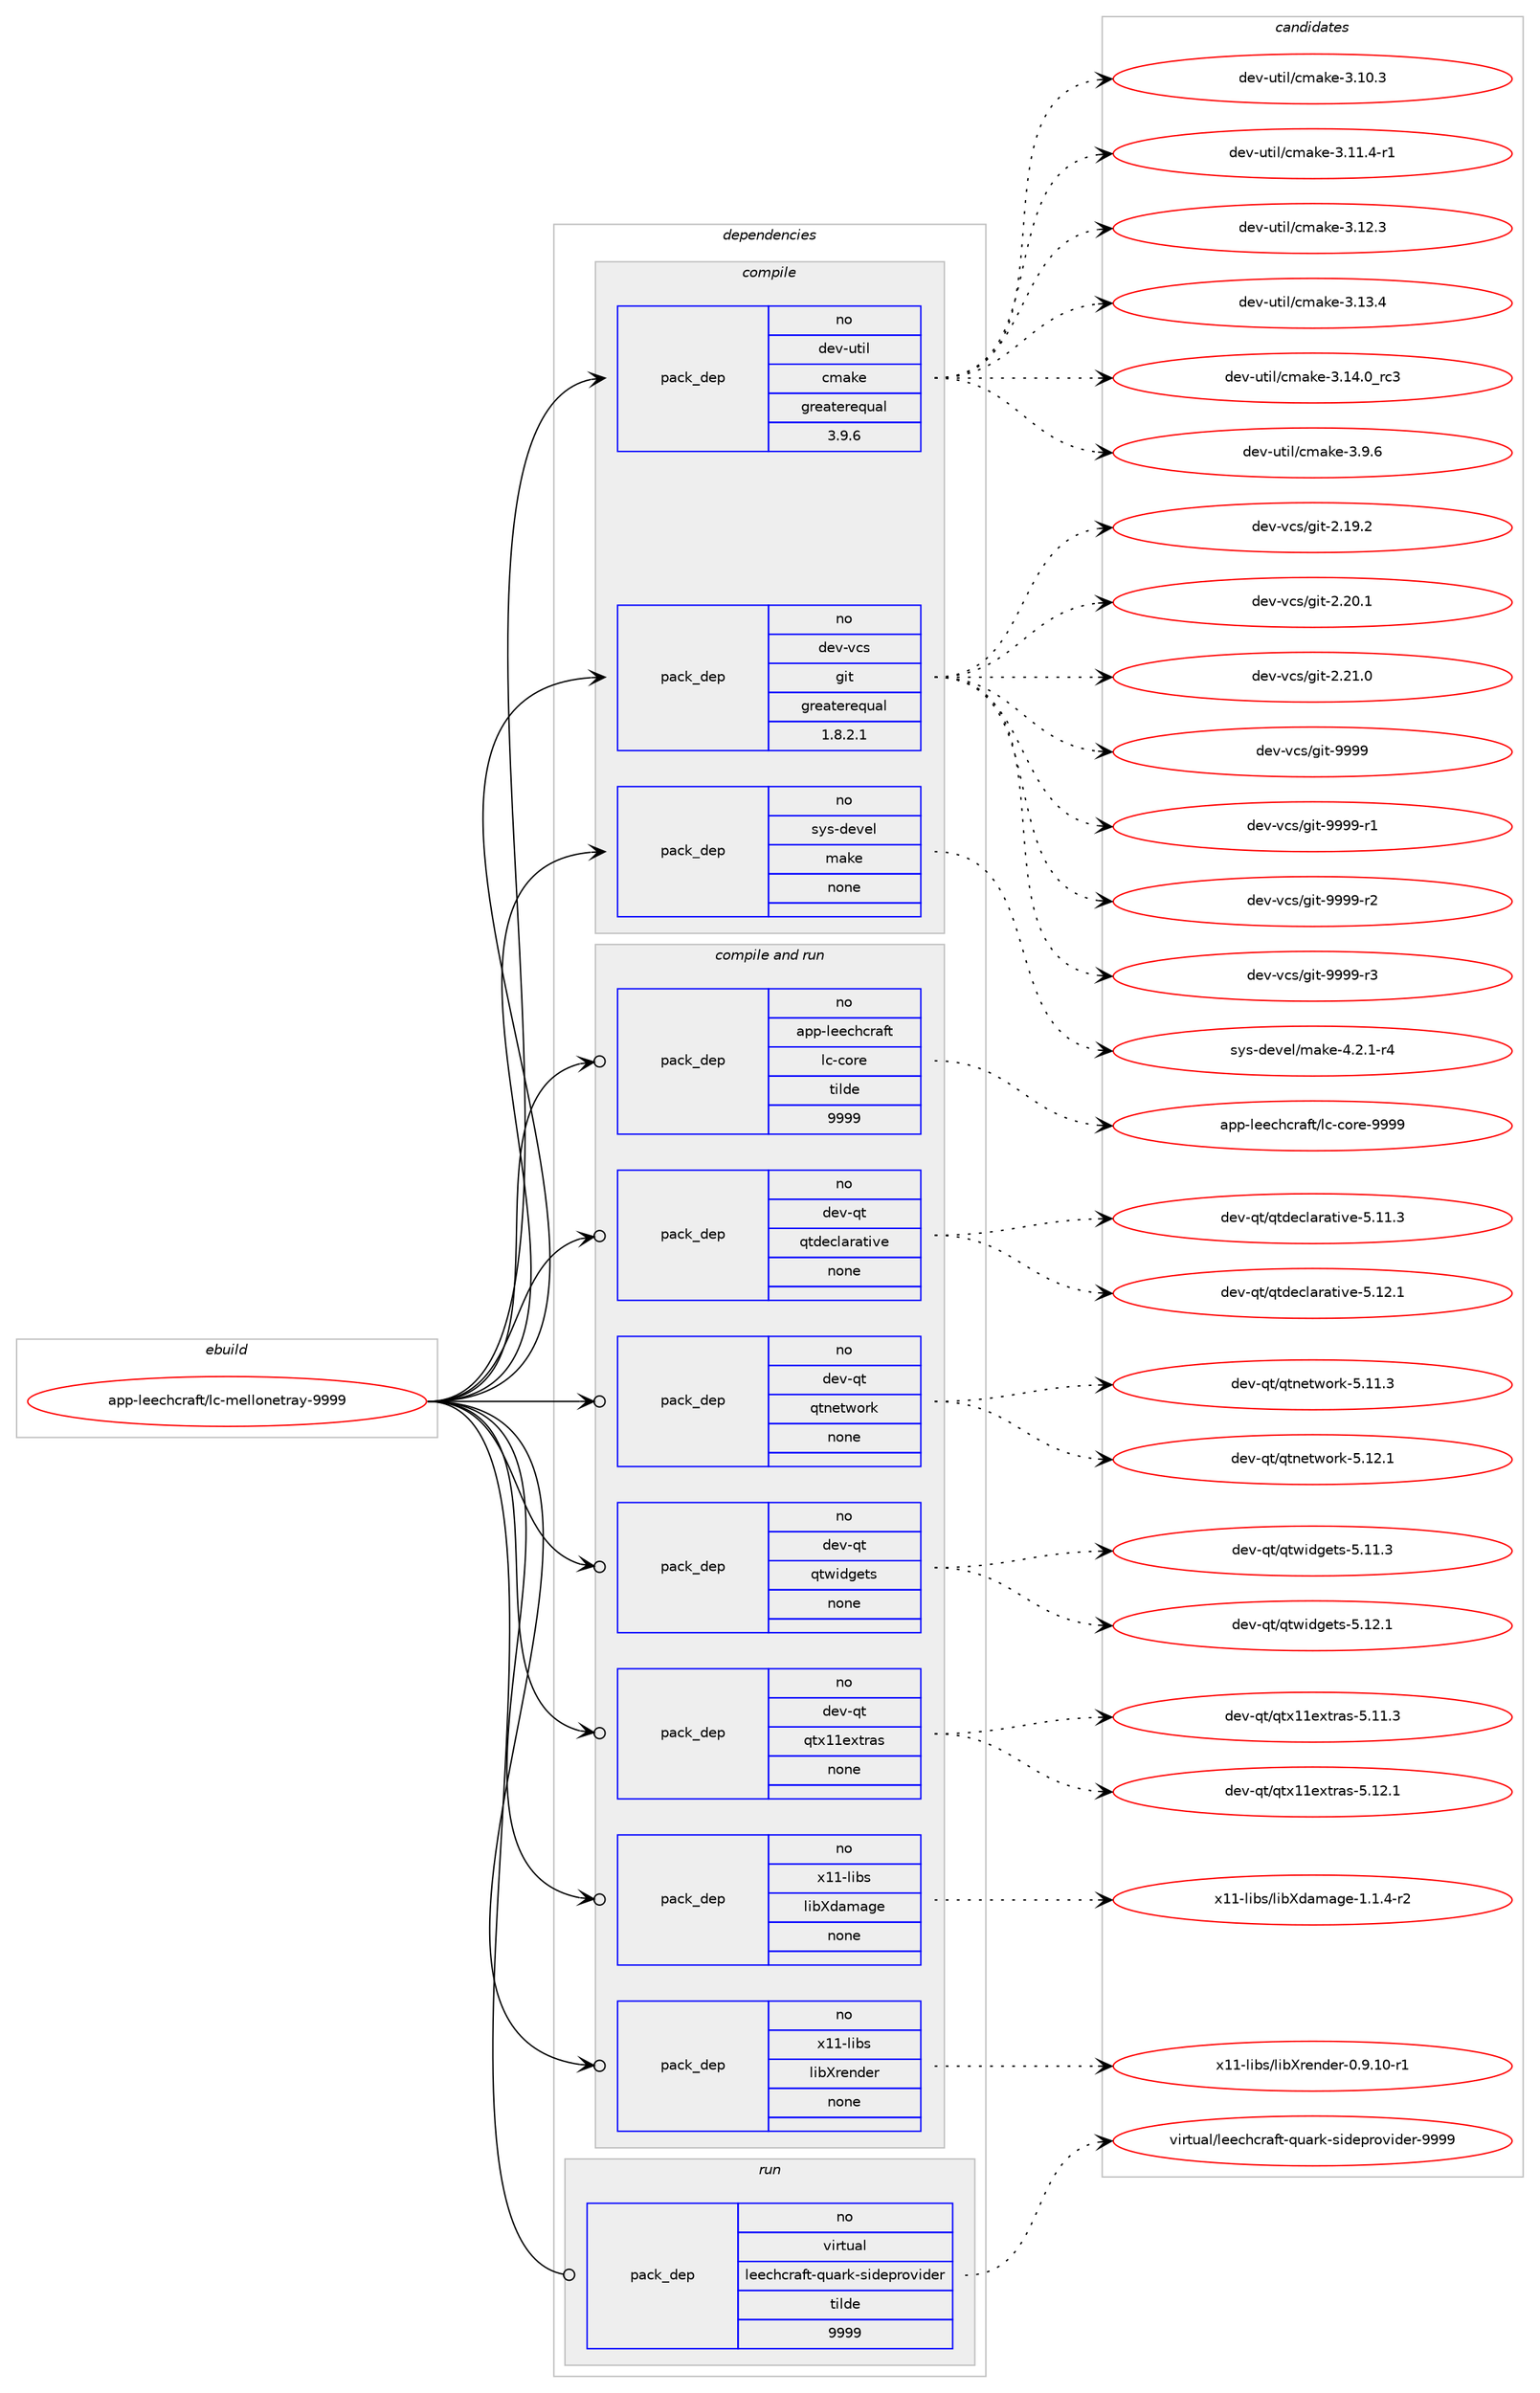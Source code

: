 digraph prolog {

# *************
# Graph options
# *************

newrank=true;
concentrate=true;
compound=true;
graph [rankdir=LR,fontname=Helvetica,fontsize=10,ranksep=1.5];#, ranksep=2.5, nodesep=0.2];
edge  [arrowhead=vee];
node  [fontname=Helvetica,fontsize=10];

# **********
# The ebuild
# **********

subgraph cluster_leftcol {
color=gray;
rank=same;
label=<<i>ebuild</i>>;
id [label="app-leechcraft/lc-mellonetray-9999", color=red, width=4, href="../app-leechcraft/lc-mellonetray-9999.svg"];
}

# ****************
# The dependencies
# ****************

subgraph cluster_midcol {
color=gray;
label=<<i>dependencies</i>>;
subgraph cluster_compile {
fillcolor="#eeeeee";
style=filled;
label=<<i>compile</i>>;
subgraph pack923980 {
dependency1297086 [label=<<TABLE BORDER="0" CELLBORDER="1" CELLSPACING="0" CELLPADDING="4" WIDTH="220"><TR><TD ROWSPAN="6" CELLPADDING="30">pack_dep</TD></TR><TR><TD WIDTH="110">no</TD></TR><TR><TD>dev-util</TD></TR><TR><TD>cmake</TD></TR><TR><TD>greaterequal</TD></TR><TR><TD>3.9.6</TD></TR></TABLE>>, shape=none, color=blue];
}
id:e -> dependency1297086:w [weight=20,style="solid",arrowhead="vee"];
subgraph pack923981 {
dependency1297087 [label=<<TABLE BORDER="0" CELLBORDER="1" CELLSPACING="0" CELLPADDING="4" WIDTH="220"><TR><TD ROWSPAN="6" CELLPADDING="30">pack_dep</TD></TR><TR><TD WIDTH="110">no</TD></TR><TR><TD>dev-vcs</TD></TR><TR><TD>git</TD></TR><TR><TD>greaterequal</TD></TR><TR><TD>1.8.2.1</TD></TR></TABLE>>, shape=none, color=blue];
}
id:e -> dependency1297087:w [weight=20,style="solid",arrowhead="vee"];
subgraph pack923982 {
dependency1297088 [label=<<TABLE BORDER="0" CELLBORDER="1" CELLSPACING="0" CELLPADDING="4" WIDTH="220"><TR><TD ROWSPAN="6" CELLPADDING="30">pack_dep</TD></TR><TR><TD WIDTH="110">no</TD></TR><TR><TD>sys-devel</TD></TR><TR><TD>make</TD></TR><TR><TD>none</TD></TR><TR><TD></TD></TR></TABLE>>, shape=none, color=blue];
}
id:e -> dependency1297088:w [weight=20,style="solid",arrowhead="vee"];
}
subgraph cluster_compileandrun {
fillcolor="#eeeeee";
style=filled;
label=<<i>compile and run</i>>;
subgraph pack923983 {
dependency1297089 [label=<<TABLE BORDER="0" CELLBORDER="1" CELLSPACING="0" CELLPADDING="4" WIDTH="220"><TR><TD ROWSPAN="6" CELLPADDING="30">pack_dep</TD></TR><TR><TD WIDTH="110">no</TD></TR><TR><TD>app-leechcraft</TD></TR><TR><TD>lc-core</TD></TR><TR><TD>tilde</TD></TR><TR><TD>9999</TD></TR></TABLE>>, shape=none, color=blue];
}
id:e -> dependency1297089:w [weight=20,style="solid",arrowhead="odotvee"];
subgraph pack923984 {
dependency1297090 [label=<<TABLE BORDER="0" CELLBORDER="1" CELLSPACING="0" CELLPADDING="4" WIDTH="220"><TR><TD ROWSPAN="6" CELLPADDING="30">pack_dep</TD></TR><TR><TD WIDTH="110">no</TD></TR><TR><TD>dev-qt</TD></TR><TR><TD>qtdeclarative</TD></TR><TR><TD>none</TD></TR><TR><TD></TD></TR></TABLE>>, shape=none, color=blue];
}
id:e -> dependency1297090:w [weight=20,style="solid",arrowhead="odotvee"];
subgraph pack923985 {
dependency1297091 [label=<<TABLE BORDER="0" CELLBORDER="1" CELLSPACING="0" CELLPADDING="4" WIDTH="220"><TR><TD ROWSPAN="6" CELLPADDING="30">pack_dep</TD></TR><TR><TD WIDTH="110">no</TD></TR><TR><TD>dev-qt</TD></TR><TR><TD>qtnetwork</TD></TR><TR><TD>none</TD></TR><TR><TD></TD></TR></TABLE>>, shape=none, color=blue];
}
id:e -> dependency1297091:w [weight=20,style="solid",arrowhead="odotvee"];
subgraph pack923986 {
dependency1297092 [label=<<TABLE BORDER="0" CELLBORDER="1" CELLSPACING="0" CELLPADDING="4" WIDTH="220"><TR><TD ROWSPAN="6" CELLPADDING="30">pack_dep</TD></TR><TR><TD WIDTH="110">no</TD></TR><TR><TD>dev-qt</TD></TR><TR><TD>qtwidgets</TD></TR><TR><TD>none</TD></TR><TR><TD></TD></TR></TABLE>>, shape=none, color=blue];
}
id:e -> dependency1297092:w [weight=20,style="solid",arrowhead="odotvee"];
subgraph pack923987 {
dependency1297093 [label=<<TABLE BORDER="0" CELLBORDER="1" CELLSPACING="0" CELLPADDING="4" WIDTH="220"><TR><TD ROWSPAN="6" CELLPADDING="30">pack_dep</TD></TR><TR><TD WIDTH="110">no</TD></TR><TR><TD>dev-qt</TD></TR><TR><TD>qtx11extras</TD></TR><TR><TD>none</TD></TR><TR><TD></TD></TR></TABLE>>, shape=none, color=blue];
}
id:e -> dependency1297093:w [weight=20,style="solid",arrowhead="odotvee"];
subgraph pack923988 {
dependency1297094 [label=<<TABLE BORDER="0" CELLBORDER="1" CELLSPACING="0" CELLPADDING="4" WIDTH="220"><TR><TD ROWSPAN="6" CELLPADDING="30">pack_dep</TD></TR><TR><TD WIDTH="110">no</TD></TR><TR><TD>x11-libs</TD></TR><TR><TD>libXdamage</TD></TR><TR><TD>none</TD></TR><TR><TD></TD></TR></TABLE>>, shape=none, color=blue];
}
id:e -> dependency1297094:w [weight=20,style="solid",arrowhead="odotvee"];
subgraph pack923989 {
dependency1297095 [label=<<TABLE BORDER="0" CELLBORDER="1" CELLSPACING="0" CELLPADDING="4" WIDTH="220"><TR><TD ROWSPAN="6" CELLPADDING="30">pack_dep</TD></TR><TR><TD WIDTH="110">no</TD></TR><TR><TD>x11-libs</TD></TR><TR><TD>libXrender</TD></TR><TR><TD>none</TD></TR><TR><TD></TD></TR></TABLE>>, shape=none, color=blue];
}
id:e -> dependency1297095:w [weight=20,style="solid",arrowhead="odotvee"];
}
subgraph cluster_run {
fillcolor="#eeeeee";
style=filled;
label=<<i>run</i>>;
subgraph pack923990 {
dependency1297096 [label=<<TABLE BORDER="0" CELLBORDER="1" CELLSPACING="0" CELLPADDING="4" WIDTH="220"><TR><TD ROWSPAN="6" CELLPADDING="30">pack_dep</TD></TR><TR><TD WIDTH="110">no</TD></TR><TR><TD>virtual</TD></TR><TR><TD>leechcraft-quark-sideprovider</TD></TR><TR><TD>tilde</TD></TR><TR><TD>9999</TD></TR></TABLE>>, shape=none, color=blue];
}
id:e -> dependency1297096:w [weight=20,style="solid",arrowhead="odot"];
}
}

# **************
# The candidates
# **************

subgraph cluster_choices {
rank=same;
color=gray;
label=<<i>candidates</i>>;

subgraph choice923980 {
color=black;
nodesep=1;
choice1001011184511711610510847991099710710145514649484651 [label="dev-util/cmake-3.10.3", color=red, width=4,href="../dev-util/cmake-3.10.3.svg"];
choice10010111845117116105108479910997107101455146494946524511449 [label="dev-util/cmake-3.11.4-r1", color=red, width=4,href="../dev-util/cmake-3.11.4-r1.svg"];
choice1001011184511711610510847991099710710145514649504651 [label="dev-util/cmake-3.12.3", color=red, width=4,href="../dev-util/cmake-3.12.3.svg"];
choice1001011184511711610510847991099710710145514649514652 [label="dev-util/cmake-3.13.4", color=red, width=4,href="../dev-util/cmake-3.13.4.svg"];
choice1001011184511711610510847991099710710145514649524648951149951 [label="dev-util/cmake-3.14.0_rc3", color=red, width=4,href="../dev-util/cmake-3.14.0_rc3.svg"];
choice10010111845117116105108479910997107101455146574654 [label="dev-util/cmake-3.9.6", color=red, width=4,href="../dev-util/cmake-3.9.6.svg"];
dependency1297086:e -> choice1001011184511711610510847991099710710145514649484651:w [style=dotted,weight="100"];
dependency1297086:e -> choice10010111845117116105108479910997107101455146494946524511449:w [style=dotted,weight="100"];
dependency1297086:e -> choice1001011184511711610510847991099710710145514649504651:w [style=dotted,weight="100"];
dependency1297086:e -> choice1001011184511711610510847991099710710145514649514652:w [style=dotted,weight="100"];
dependency1297086:e -> choice1001011184511711610510847991099710710145514649524648951149951:w [style=dotted,weight="100"];
dependency1297086:e -> choice10010111845117116105108479910997107101455146574654:w [style=dotted,weight="100"];
}
subgraph choice923981 {
color=black;
nodesep=1;
choice10010111845118991154710310511645504649574650 [label="dev-vcs/git-2.19.2", color=red, width=4,href="../dev-vcs/git-2.19.2.svg"];
choice10010111845118991154710310511645504650484649 [label="dev-vcs/git-2.20.1", color=red, width=4,href="../dev-vcs/git-2.20.1.svg"];
choice10010111845118991154710310511645504650494648 [label="dev-vcs/git-2.21.0", color=red, width=4,href="../dev-vcs/git-2.21.0.svg"];
choice1001011184511899115471031051164557575757 [label="dev-vcs/git-9999", color=red, width=4,href="../dev-vcs/git-9999.svg"];
choice10010111845118991154710310511645575757574511449 [label="dev-vcs/git-9999-r1", color=red, width=4,href="../dev-vcs/git-9999-r1.svg"];
choice10010111845118991154710310511645575757574511450 [label="dev-vcs/git-9999-r2", color=red, width=4,href="../dev-vcs/git-9999-r2.svg"];
choice10010111845118991154710310511645575757574511451 [label="dev-vcs/git-9999-r3", color=red, width=4,href="../dev-vcs/git-9999-r3.svg"];
dependency1297087:e -> choice10010111845118991154710310511645504649574650:w [style=dotted,weight="100"];
dependency1297087:e -> choice10010111845118991154710310511645504650484649:w [style=dotted,weight="100"];
dependency1297087:e -> choice10010111845118991154710310511645504650494648:w [style=dotted,weight="100"];
dependency1297087:e -> choice1001011184511899115471031051164557575757:w [style=dotted,weight="100"];
dependency1297087:e -> choice10010111845118991154710310511645575757574511449:w [style=dotted,weight="100"];
dependency1297087:e -> choice10010111845118991154710310511645575757574511450:w [style=dotted,weight="100"];
dependency1297087:e -> choice10010111845118991154710310511645575757574511451:w [style=dotted,weight="100"];
}
subgraph choice923982 {
color=black;
nodesep=1;
choice1151211154510010111810110847109971071014552465046494511452 [label="sys-devel/make-4.2.1-r4", color=red, width=4,href="../sys-devel/make-4.2.1-r4.svg"];
dependency1297088:e -> choice1151211154510010111810110847109971071014552465046494511452:w [style=dotted,weight="100"];
}
subgraph choice923983 {
color=black;
nodesep=1;
choice9711211245108101101991049911497102116471089945991111141014557575757 [label="app-leechcraft/lc-core-9999", color=red, width=4,href="../app-leechcraft/lc-core-9999.svg"];
dependency1297089:e -> choice9711211245108101101991049911497102116471089945991111141014557575757:w [style=dotted,weight="100"];
}
subgraph choice923984 {
color=black;
nodesep=1;
choice100101118451131164711311610010199108971149711610511810145534649494651 [label="dev-qt/qtdeclarative-5.11.3", color=red, width=4,href="../dev-qt/qtdeclarative-5.11.3.svg"];
choice100101118451131164711311610010199108971149711610511810145534649504649 [label="dev-qt/qtdeclarative-5.12.1", color=red, width=4,href="../dev-qt/qtdeclarative-5.12.1.svg"];
dependency1297090:e -> choice100101118451131164711311610010199108971149711610511810145534649494651:w [style=dotted,weight="100"];
dependency1297090:e -> choice100101118451131164711311610010199108971149711610511810145534649504649:w [style=dotted,weight="100"];
}
subgraph choice923985 {
color=black;
nodesep=1;
choice100101118451131164711311611010111611911111410745534649494651 [label="dev-qt/qtnetwork-5.11.3", color=red, width=4,href="../dev-qt/qtnetwork-5.11.3.svg"];
choice100101118451131164711311611010111611911111410745534649504649 [label="dev-qt/qtnetwork-5.12.1", color=red, width=4,href="../dev-qt/qtnetwork-5.12.1.svg"];
dependency1297091:e -> choice100101118451131164711311611010111611911111410745534649494651:w [style=dotted,weight="100"];
dependency1297091:e -> choice100101118451131164711311611010111611911111410745534649504649:w [style=dotted,weight="100"];
}
subgraph choice923986 {
color=black;
nodesep=1;
choice100101118451131164711311611910510010310111611545534649494651 [label="dev-qt/qtwidgets-5.11.3", color=red, width=4,href="../dev-qt/qtwidgets-5.11.3.svg"];
choice100101118451131164711311611910510010310111611545534649504649 [label="dev-qt/qtwidgets-5.12.1", color=red, width=4,href="../dev-qt/qtwidgets-5.12.1.svg"];
dependency1297092:e -> choice100101118451131164711311611910510010310111611545534649494651:w [style=dotted,weight="100"];
dependency1297092:e -> choice100101118451131164711311611910510010310111611545534649504649:w [style=dotted,weight="100"];
}
subgraph choice923987 {
color=black;
nodesep=1;
choice100101118451131164711311612049491011201161149711545534649494651 [label="dev-qt/qtx11extras-5.11.3", color=red, width=4,href="../dev-qt/qtx11extras-5.11.3.svg"];
choice100101118451131164711311612049491011201161149711545534649504649 [label="dev-qt/qtx11extras-5.12.1", color=red, width=4,href="../dev-qt/qtx11extras-5.12.1.svg"];
dependency1297093:e -> choice100101118451131164711311612049491011201161149711545534649494651:w [style=dotted,weight="100"];
dependency1297093:e -> choice100101118451131164711311612049491011201161149711545534649504649:w [style=dotted,weight="100"];
}
subgraph choice923988 {
color=black;
nodesep=1;
choice1204949451081059811547108105988810097109971031014549464946524511450 [label="x11-libs/libXdamage-1.1.4-r2", color=red, width=4,href="../x11-libs/libXdamage-1.1.4-r2.svg"];
dependency1297094:e -> choice1204949451081059811547108105988810097109971031014549464946524511450:w [style=dotted,weight="100"];
}
subgraph choice923989 {
color=black;
nodesep=1;
choice12049494510810598115471081059888114101110100101114454846574649484511449 [label="x11-libs/libXrender-0.9.10-r1", color=red, width=4,href="../x11-libs/libXrender-0.9.10-r1.svg"];
dependency1297095:e -> choice12049494510810598115471081059888114101110100101114454846574649484511449:w [style=dotted,weight="100"];
}
subgraph choice923990 {
color=black;
nodesep=1;
choice11810511411611797108471081011019910499114971021164511311797114107451151051001011121141111181051001011144557575757 [label="virtual/leechcraft-quark-sideprovider-9999", color=red, width=4,href="../virtual/leechcraft-quark-sideprovider-9999.svg"];
dependency1297096:e -> choice11810511411611797108471081011019910499114971021164511311797114107451151051001011121141111181051001011144557575757:w [style=dotted,weight="100"];
}
}

}
